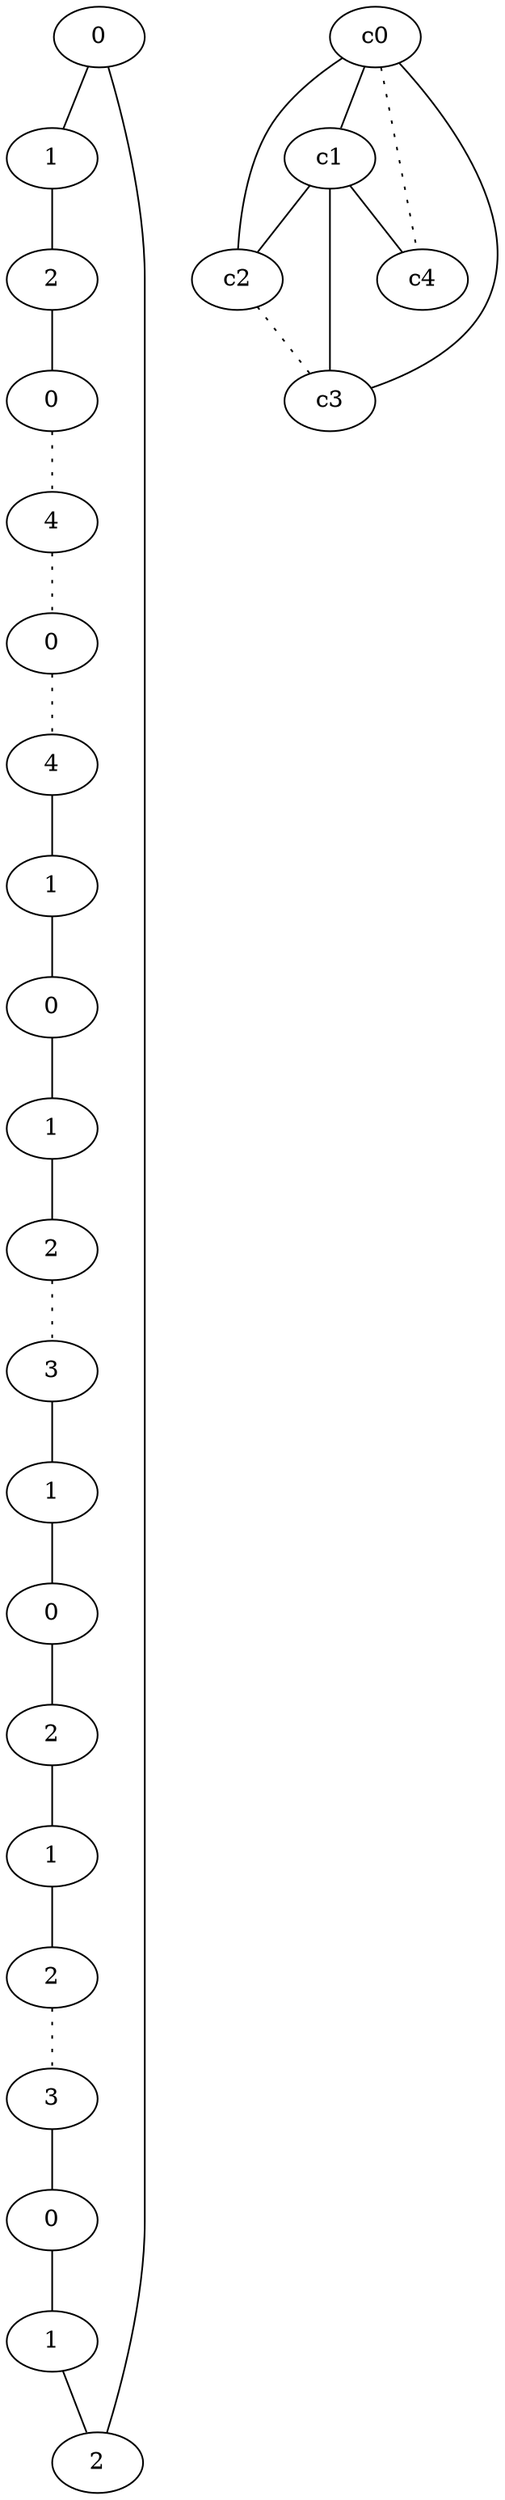 graph {
a0[label=0];
a1[label=1];
a2[label=2];
a3[label=0];
a4[label=4];
a5[label=0];
a6[label=4];
a7[label=1];
a8[label=0];
a9[label=1];
a10[label=2];
a11[label=3];
a12[label=1];
a13[label=0];
a14[label=2];
a15[label=1];
a16[label=2];
a17[label=3];
a18[label=0];
a19[label=1];
a20[label=2];
a0 -- a1;
a0 -- a20;
a1 -- a2;
a2 -- a3;
a3 -- a4 [style=dotted];
a4 -- a5 [style=dotted];
a5 -- a6 [style=dotted];
a6 -- a7;
a7 -- a8;
a8 -- a9;
a9 -- a10;
a10 -- a11 [style=dotted];
a11 -- a12;
a12 -- a13;
a13 -- a14;
a14 -- a15;
a15 -- a16;
a16 -- a17 [style=dotted];
a17 -- a18;
a18 -- a19;
a19 -- a20;
c0 -- c1;
c0 -- c2;
c0 -- c3;
c0 -- c4 [style=dotted];
c1 -- c2;
c1 -- c3;
c1 -- c4;
c2 -- c3 [style=dotted];
}
